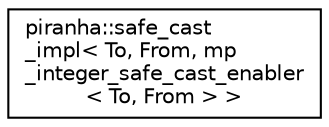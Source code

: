 digraph "Graphical Class Hierarchy"
{
  edge [fontname="Helvetica",fontsize="10",labelfontname="Helvetica",labelfontsize="10"];
  node [fontname="Helvetica",fontsize="10",shape=record];
  rankdir="LR";
  Node0 [label="piranha::safe_cast\l_impl\< To, From, mp\l_integer_safe_cast_enabler\l\< To, From \> \>",height=0.2,width=0.4,color="black", fillcolor="white", style="filled",URL="$structpiranha_1_1safe__cast__impl_3_01_to_00_01_from_00_01mp__integer__safe__cast__enabler_3_01_to_00_01_from_01_4_01_4.html",tooltip="Specialisation of piranha::safe_cast() for conversions involving piranha::mp_integer. "];
}
